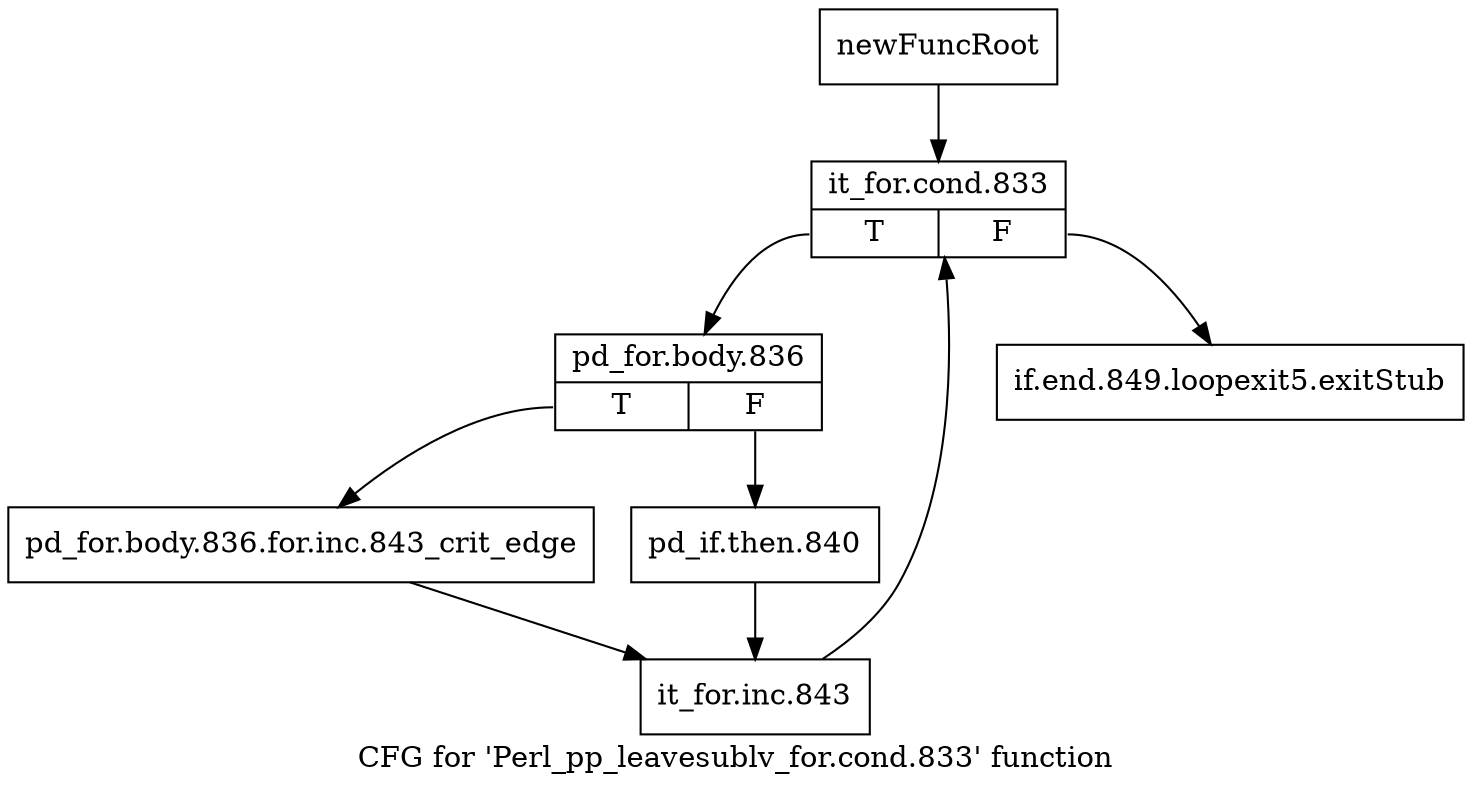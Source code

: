 digraph "CFG for 'Perl_pp_leavesublv_for.cond.833' function" {
	label="CFG for 'Perl_pp_leavesublv_for.cond.833' function";

	Node0x4fa8d00 [shape=record,label="{newFuncRoot}"];
	Node0x4fa8d00 -> Node0x4fa8da0;
	Node0x4fa8d50 [shape=record,label="{if.end.849.loopexit5.exitStub}"];
	Node0x4fa8da0 [shape=record,label="{it_for.cond.833|{<s0>T|<s1>F}}"];
	Node0x4fa8da0:s0 -> Node0x4fa8df0;
	Node0x4fa8da0:s1 -> Node0x4fa8d50;
	Node0x4fa8df0 [shape=record,label="{pd_for.body.836|{<s0>T|<s1>F}}"];
	Node0x4fa8df0:s0 -> Node0x4fa8e90;
	Node0x4fa8df0:s1 -> Node0x4fa8e40;
	Node0x4fa8e40 [shape=record,label="{pd_if.then.840}"];
	Node0x4fa8e40 -> Node0x4fa8ee0;
	Node0x4fa8e90 [shape=record,label="{pd_for.body.836.for.inc.843_crit_edge}"];
	Node0x4fa8e90 -> Node0x4fa8ee0;
	Node0x4fa8ee0 [shape=record,label="{it_for.inc.843}"];
	Node0x4fa8ee0 -> Node0x4fa8da0;
}

